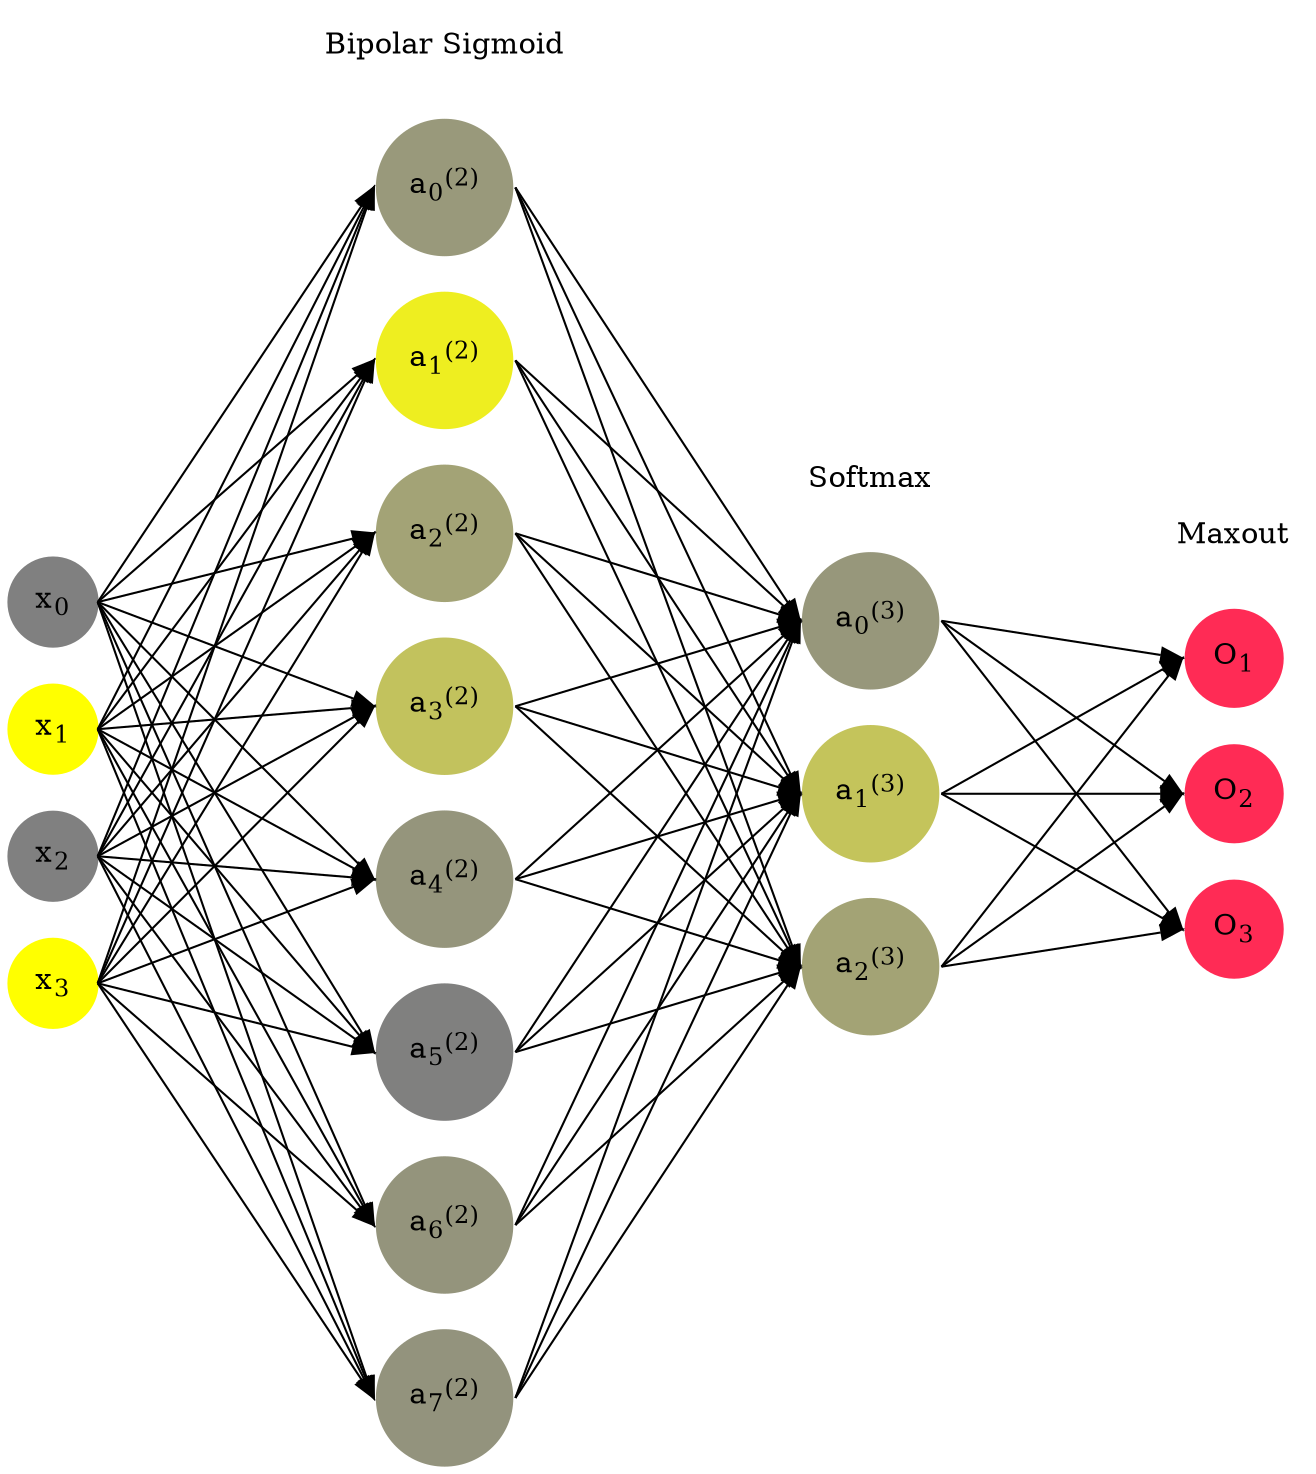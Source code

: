 digraph G {
	rankdir = LR;
	splines=false;
	edge[style=invis];
	ranksep= 1.4;
	{
	node [shape=circle, color="0.1667, 0.0, 0.5", style=filled, fillcolor="0.1667, 0.0, 0.5"];
	x0 [label=<x<sub>0</sub>>];
	}
	{
	node [shape=circle, color="0.1667, 1.0, 1.0", style=filled, fillcolor="0.1667, 1.0, 1.0"];
	x1 [label=<x<sub>1</sub>>];
	}
	{
	node [shape=circle, color="0.1667, 0.0, 0.5", style=filled, fillcolor="0.1667, 0.0, 0.5"];
	x2 [label=<x<sub>2</sub>>];
	}
	{
	node [shape=circle, color="0.1667, 1.0, 1.0", style=filled, fillcolor="0.1667, 1.0, 1.0"];
	x3 [label=<x<sub>3</sub>>];
	}
	{
	node [shape=circle, color="0.1667, 0.195421, 0.597711", style=filled, fillcolor="0.1667, 0.195421, 0.597711"];
	a02 [label=<a<sub>0</sub><sup>(2)</sup>>];
	}
	{
	node [shape=circle, color="0.1667, 0.862101, 0.931051", style=filled, fillcolor="0.1667, 0.862101, 0.931051"];
	a12 [label=<a<sub>1</sub><sup>(2)</sup>>];
	}
	{
	node [shape=circle, color="0.1667, 0.274064, 0.637032", style=filled, fillcolor="0.1667, 0.274064, 0.637032"];
	a22 [label=<a<sub>2</sub><sup>(2)</sup>>];
	}
	{
	node [shape=circle, color="0.1667, 0.516722, 0.758361", style=filled, fillcolor="0.1667, 0.516722, 0.758361"];
	a32 [label=<a<sub>3</sub><sup>(2)</sup>>];
	}
	{
	node [shape=circle, color="0.1667, 0.169180, 0.584590", style=filled, fillcolor="0.1667, 0.169180, 0.584590"];
	a42 [label=<a<sub>4</sub><sup>(2)</sup>>];
	}
	{
	node [shape=circle, color="0.1667, 0.003854, 0.501927", style=filled, fillcolor="0.1667, 0.003854, 0.501927"];
	a52 [label=<a<sub>5</sub><sup>(2)</sup>>];
	}
	{
	node [shape=circle, color="0.1667, 0.159693, 0.579846", style=filled, fillcolor="0.1667, 0.159693, 0.579846"];
	a62 [label=<a<sub>6</sub><sup>(2)</sup>>];
	}
	{
	node [shape=circle, color="0.1667, 0.151014, 0.575507", style=filled, fillcolor="0.1667, 0.151014, 0.575507"];
	a72 [label=<a<sub>7</sub><sup>(2)</sup>>];
	}
	{
	node [shape=circle, color="0.1667, 0.182163, 0.591081", style=filled, fillcolor="0.1667, 0.182163, 0.591081"];
	a03 [label=<a<sub>0</sub><sup>(3)</sup>>];
	}
	{
	node [shape=circle, color="0.1667, 0.536832, 0.768416", style=filled, fillcolor="0.1667, 0.536832, 0.768416"];
	a13 [label=<a<sub>1</sub><sup>(3)</sup>>];
	}
	{
	node [shape=circle, color="0.1667, 0.281005, 0.640502", style=filled, fillcolor="0.1667, 0.281005, 0.640502"];
	a23 [label=<a<sub>2</sub><sup>(3)</sup>>];
	}
	{
	node [shape=circle, color="0.9667, 0.83, 1.0", style=filled, fillcolor="0.9667, 0.83, 1.0"];
	O1 [label=<O<sub>1</sub>>];
	}
	{
	node [shape=circle, color="0.9667, 0.83, 1.0", style=filled, fillcolor="0.9667, 0.83, 1.0"];
	O2 [label=<O<sub>2</sub>>];
	}
	{
	node [shape=circle, color="0.9667, 0.83, 1.0", style=filled, fillcolor="0.9667, 0.83, 1.0"];
	O3 [label=<O<sub>3</sub>>];
	}
	{
	rank=same;
	x0->x1->x2->x3;
	}
	{
	rank=same;
	a02->a12->a22->a32->a42->a52->a62->a72;
	}
	{
	rank=same;
	a03->a13->a23;
	}
	{
	rank=same;
	O1->O2->O3;
	}
	l1 [shape=plaintext,label="Bipolar Sigmoid"];
	l1->a02;
	{rank=same; l1;a02};
	l2 [shape=plaintext,label="Softmax"];
	l2->a03;
	{rank=same; l2;a03};
	l3 [shape=plaintext,label="Maxout"];
	l3->O1;
	{rank=same; l3;O1};
edge[style=solid, tailport=e, headport=w];
	{x0;x1;x2;x3} -> {a02;a12;a22;a32;a42;a52;a62;a72};
	{a02;a12;a22;a32;a42;a52;a62;a72} -> {a03;a13;a23};
	{a03;a13;a23} -> {O1,O2,O3};
}